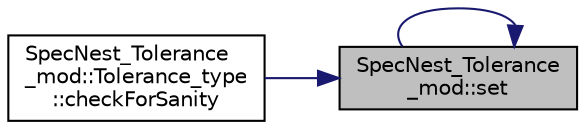 digraph "SpecNest_Tolerance_mod::set"
{
 // LATEX_PDF_SIZE
  edge [fontname="Helvetica",fontsize="10",labelfontname="Helvetica",labelfontsize="10"];
  node [fontname="Helvetica",fontsize="10",shape=record];
  rankdir="RL";
  Node1 [label="SpecNest_Tolerance\l_mod::set",height=0.2,width=0.4,color="black", fillcolor="grey75", style="filled", fontcolor="black",tooltip=" "];
  Node1 -> Node2 [dir="back",color="midnightblue",fontsize="10",style="solid",fontname="Helvetica"];
  Node2 [label="SpecNest_Tolerance\l_mod::Tolerance_type\l::checkForSanity",height=0.2,width=0.4,color="black", fillcolor="white", style="filled",URL="$structSpecNest__Tolerance__mod_1_1Tolerance__type.html#aeaee4573920655b4a2ceb6faf47be356",tooltip=" "];
  Node1 -> Node1 [dir="back",color="midnightblue",fontsize="10",style="solid",fontname="Helvetica"];
}
